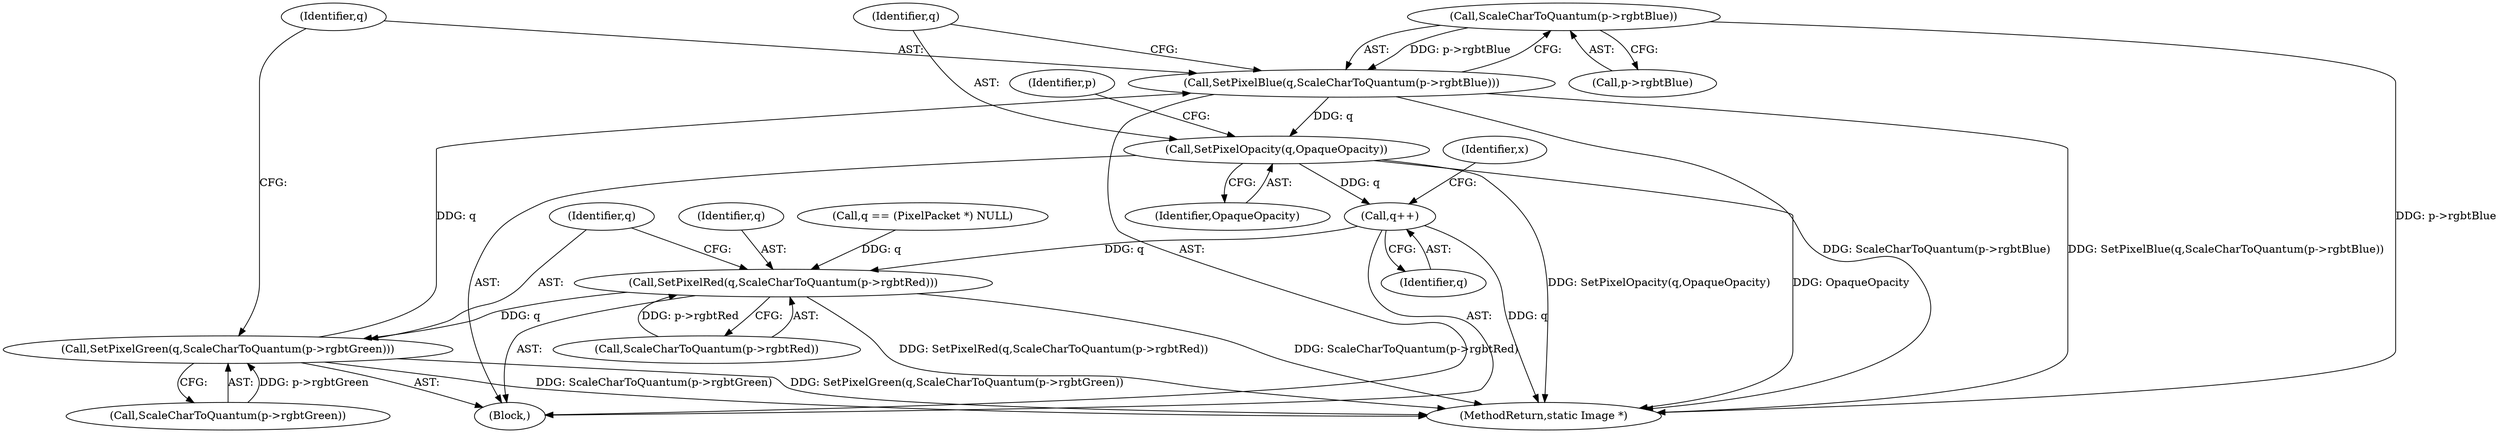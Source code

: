 digraph "0_ImageMagick_8c10b9247509c0484b55330458846115131ec2ae@pointer" {
"1000493" [label="(Call,ScaleCharToQuantum(p->rgbtBlue))"];
"1000491" [label="(Call,SetPixelBlue(q,ScaleCharToQuantum(p->rgbtBlue)))"];
"1000497" [label="(Call,SetPixelOpacity(q,OpaqueOpacity))"];
"1000502" [label="(Call,q++)"];
"1000479" [label="(Call,SetPixelRed(q,ScaleCharToQuantum(p->rgbtRed)))"];
"1000485" [label="(Call,SetPixelGreen(q,ScaleCharToQuantum(p->rgbtGreen)))"];
"1000459" [label="(Call,q == (PixelPacket *) NULL)"];
"1000485" [label="(Call,SetPixelGreen(q,ScaleCharToQuantum(p->rgbtGreen)))"];
"1000481" [label="(Call,ScaleCharToQuantum(p->rgbtRed))"];
"1000486" [label="(Identifier,q)"];
"1000478" [label="(Block,)"];
"1000494" [label="(Call,p->rgbtBlue)"];
"1000519" [label="(MethodReturn,static Image *)"];
"1000497" [label="(Call,SetPixelOpacity(q,OpaqueOpacity))"];
"1000477" [label="(Identifier,x)"];
"1000492" [label="(Identifier,q)"];
"1000502" [label="(Call,q++)"];
"1000479" [label="(Call,SetPixelRed(q,ScaleCharToQuantum(p->rgbtRed)))"];
"1000480" [label="(Identifier,q)"];
"1000487" [label="(Call,ScaleCharToQuantum(p->rgbtGreen))"];
"1000498" [label="(Identifier,q)"];
"1000503" [label="(Identifier,q)"];
"1000491" [label="(Call,SetPixelBlue(q,ScaleCharToQuantum(p->rgbtBlue)))"];
"1000493" [label="(Call,ScaleCharToQuantum(p->rgbtBlue))"];
"1000501" [label="(Identifier,p)"];
"1000499" [label="(Identifier,OpaqueOpacity)"];
"1000493" -> "1000491"  [label="AST: "];
"1000493" -> "1000494"  [label="CFG: "];
"1000494" -> "1000493"  [label="AST: "];
"1000491" -> "1000493"  [label="CFG: "];
"1000493" -> "1000519"  [label="DDG: p->rgbtBlue"];
"1000493" -> "1000491"  [label="DDG: p->rgbtBlue"];
"1000491" -> "1000478"  [label="AST: "];
"1000492" -> "1000491"  [label="AST: "];
"1000498" -> "1000491"  [label="CFG: "];
"1000491" -> "1000519"  [label="DDG: ScaleCharToQuantum(p->rgbtBlue)"];
"1000491" -> "1000519"  [label="DDG: SetPixelBlue(q,ScaleCharToQuantum(p->rgbtBlue))"];
"1000485" -> "1000491"  [label="DDG: q"];
"1000491" -> "1000497"  [label="DDG: q"];
"1000497" -> "1000478"  [label="AST: "];
"1000497" -> "1000499"  [label="CFG: "];
"1000498" -> "1000497"  [label="AST: "];
"1000499" -> "1000497"  [label="AST: "];
"1000501" -> "1000497"  [label="CFG: "];
"1000497" -> "1000519"  [label="DDG: SetPixelOpacity(q,OpaqueOpacity)"];
"1000497" -> "1000519"  [label="DDG: OpaqueOpacity"];
"1000497" -> "1000502"  [label="DDG: q"];
"1000502" -> "1000478"  [label="AST: "];
"1000502" -> "1000503"  [label="CFG: "];
"1000503" -> "1000502"  [label="AST: "];
"1000477" -> "1000502"  [label="CFG: "];
"1000502" -> "1000519"  [label="DDG: q"];
"1000502" -> "1000479"  [label="DDG: q"];
"1000479" -> "1000478"  [label="AST: "];
"1000479" -> "1000481"  [label="CFG: "];
"1000480" -> "1000479"  [label="AST: "];
"1000481" -> "1000479"  [label="AST: "];
"1000486" -> "1000479"  [label="CFG: "];
"1000479" -> "1000519"  [label="DDG: SetPixelRed(q,ScaleCharToQuantum(p->rgbtRed))"];
"1000479" -> "1000519"  [label="DDG: ScaleCharToQuantum(p->rgbtRed)"];
"1000459" -> "1000479"  [label="DDG: q"];
"1000481" -> "1000479"  [label="DDG: p->rgbtRed"];
"1000479" -> "1000485"  [label="DDG: q"];
"1000485" -> "1000478"  [label="AST: "];
"1000485" -> "1000487"  [label="CFG: "];
"1000486" -> "1000485"  [label="AST: "];
"1000487" -> "1000485"  [label="AST: "];
"1000492" -> "1000485"  [label="CFG: "];
"1000485" -> "1000519"  [label="DDG: ScaleCharToQuantum(p->rgbtGreen)"];
"1000485" -> "1000519"  [label="DDG: SetPixelGreen(q,ScaleCharToQuantum(p->rgbtGreen))"];
"1000487" -> "1000485"  [label="DDG: p->rgbtGreen"];
}
